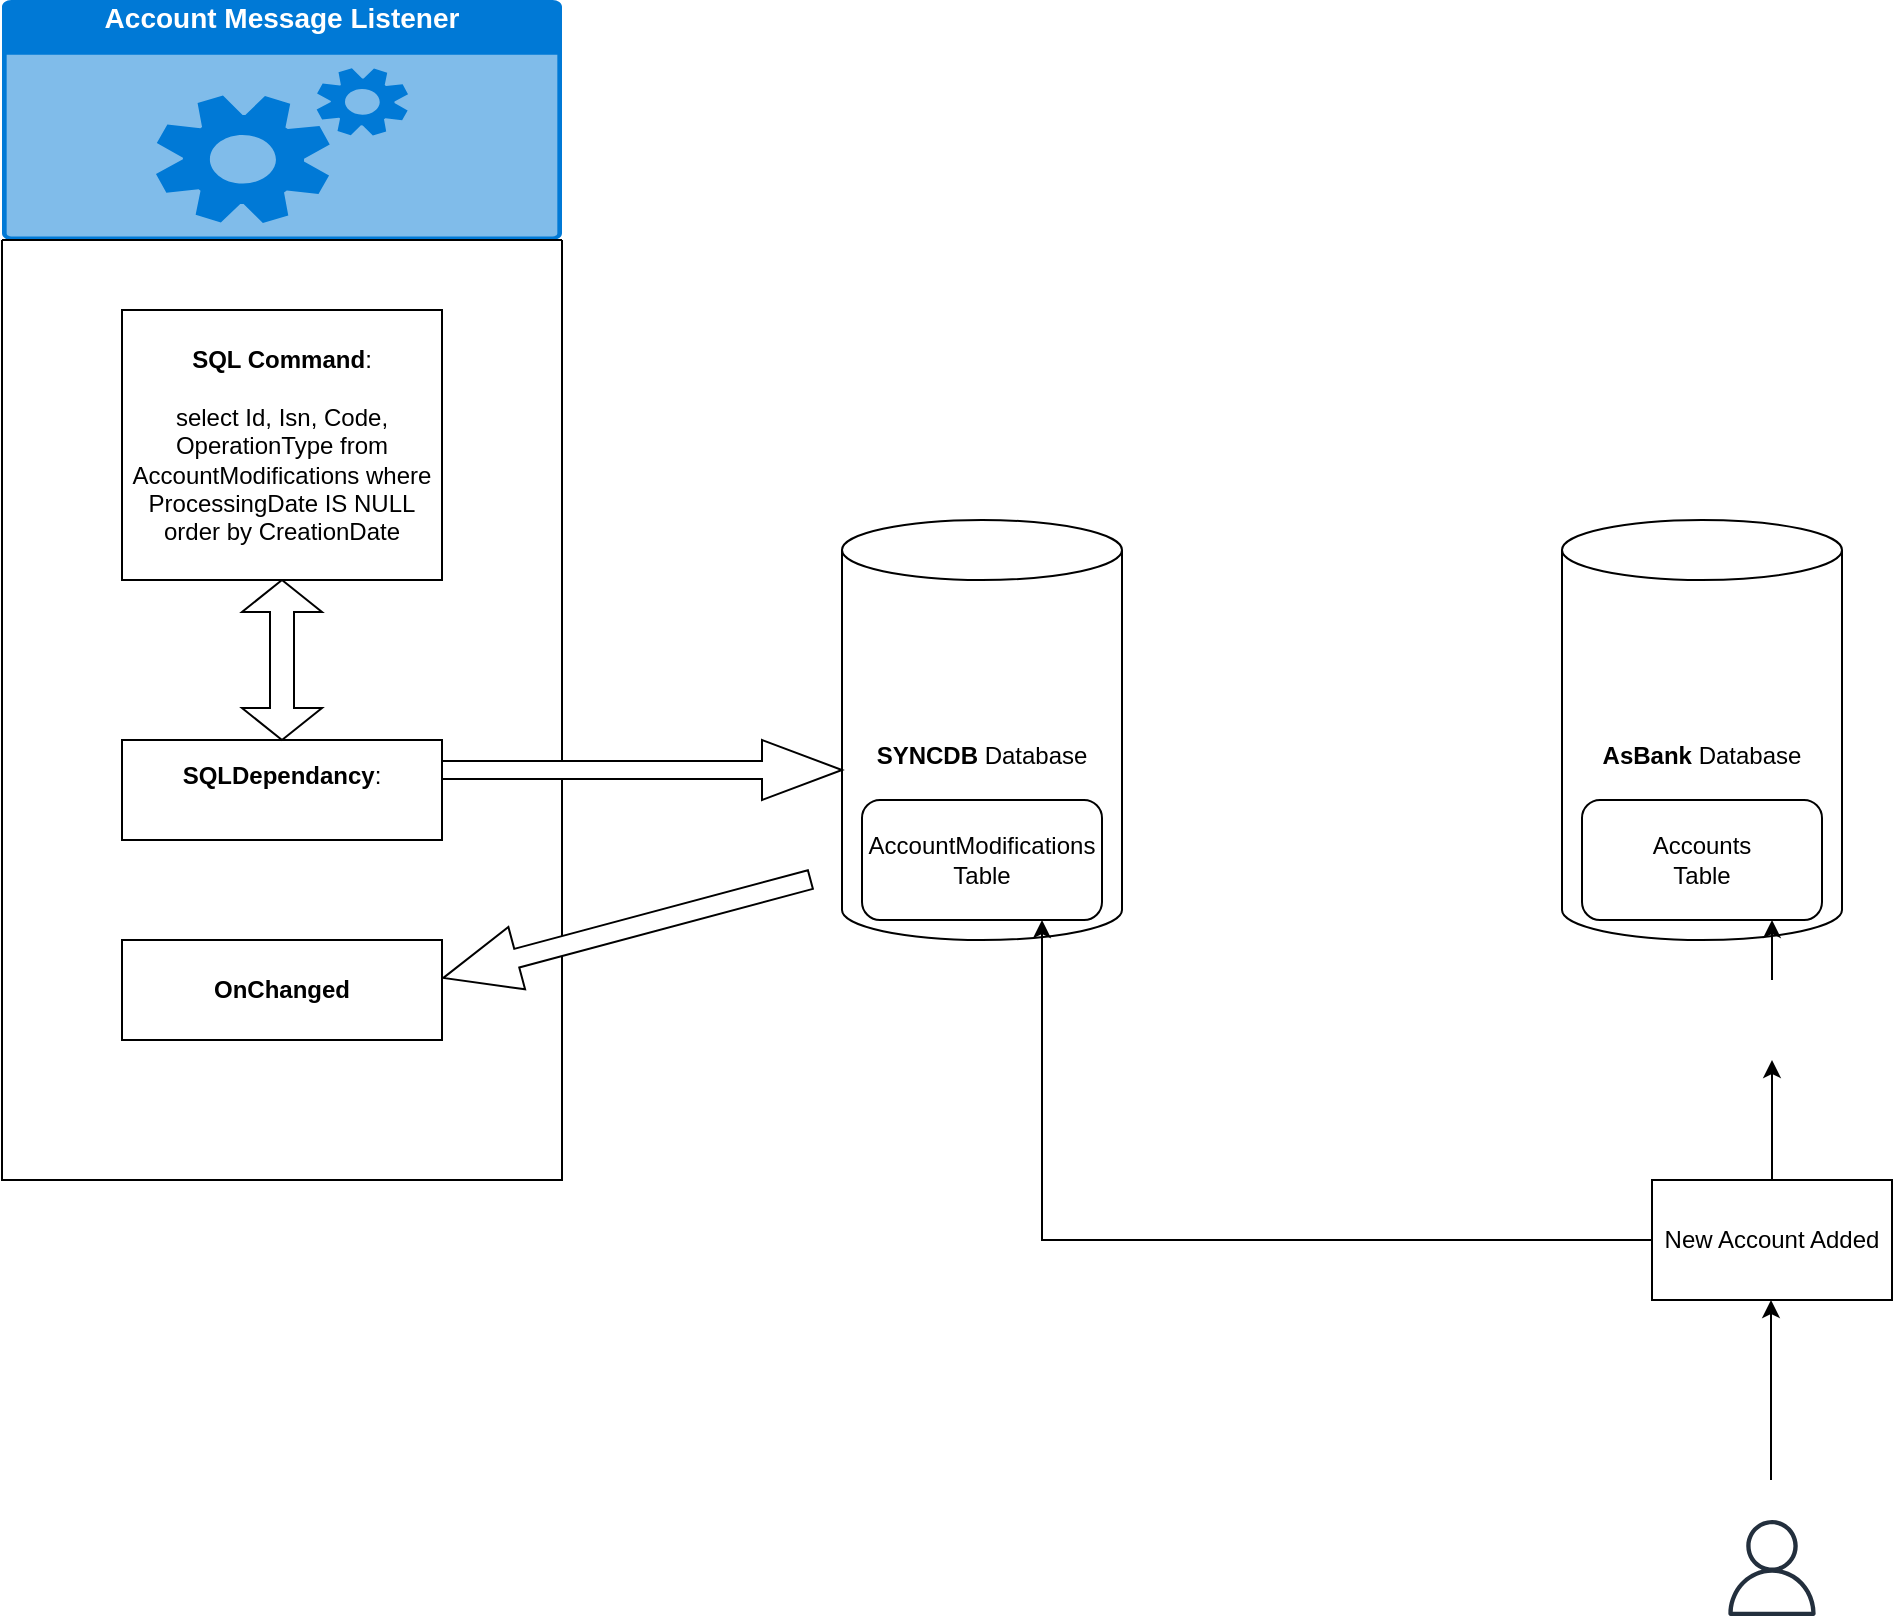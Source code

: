 <mxfile version="21.6.8" type="github">
  <diagram name="Page-1" id="QJOEYCSLqYLVN1eVIgFy">
    <mxGraphModel dx="2534" dy="1604" grid="1" gridSize="10" guides="1" tooltips="1" connect="1" arrows="1" fold="1" page="1" pageScale="1" pageWidth="1100" pageHeight="850" math="0" shadow="0">
      <root>
        <mxCell id="0" />
        <mxCell id="1" parent="0" />
        <mxCell id="8JrtuuLw-dLxMZOL-CEo-2" value="&lt;b&gt;AsBank &lt;/b&gt;Database" style="shape=cylinder3;whiteSpace=wrap;html=1;boundedLbl=1;backgroundOutline=1;size=15;" vertex="1" parent="1">
          <mxGeometry x="700" y="70" width="140" height="210" as="geometry" />
        </mxCell>
        <mxCell id="8JrtuuLw-dLxMZOL-CEo-3" value="Accounts &lt;br&gt;Table" style="rounded=1;whiteSpace=wrap;html=1;" vertex="1" parent="1">
          <mxGeometry x="710" y="210" width="120" height="60" as="geometry" />
        </mxCell>
        <mxCell id="8JrtuuLw-dLxMZOL-CEo-4" value="&lt;b&gt;SYNCDB&lt;/b&gt; Database" style="shape=cylinder3;whiteSpace=wrap;html=1;boundedLbl=1;backgroundOutline=1;size=15;" vertex="1" parent="1">
          <mxGeometry x="340" y="70" width="140" height="210" as="geometry" />
        </mxCell>
        <mxCell id="8JrtuuLw-dLxMZOL-CEo-5" value="AccountModifications &lt;br&gt;Table" style="rounded=1;whiteSpace=wrap;html=1;" vertex="1" parent="1">
          <mxGeometry x="350" y="210" width="120" height="60" as="geometry" />
        </mxCell>
        <mxCell id="8JrtuuLw-dLxMZOL-CEo-6" value="" style="sketch=0;outlineConnect=0;fontColor=#232F3E;gradientColor=none;fillColor=#232F3D;strokeColor=none;dashed=0;verticalLabelPosition=bottom;verticalAlign=top;align=center;html=1;fontSize=12;fontStyle=0;aspect=fixed;pointerEvents=1;shape=mxgraph.aws4.user;" vertex="1" parent="1">
          <mxGeometry x="781" y="570" width="48" height="48" as="geometry" />
        </mxCell>
        <mxCell id="8JrtuuLw-dLxMZOL-CEo-10" value="" style="endArrow=classic;html=1;rounded=0;" edge="1" parent="1">
          <mxGeometry width="50" height="50" relative="1" as="geometry">
            <mxPoint x="804.5" y="550" as="sourcePoint" />
            <mxPoint x="804.5" y="460" as="targetPoint" />
          </mxGeometry>
        </mxCell>
        <mxCell id="8JrtuuLw-dLxMZOL-CEo-14" style="edgeStyle=orthogonalEdgeStyle;rounded=0;orthogonalLoop=1;jettySize=auto;html=1;" edge="1" parent="1" source="8JrtuuLw-dLxMZOL-CEo-15">
          <mxGeometry relative="1" as="geometry">
            <mxPoint x="805" y="270" as="targetPoint" />
          </mxGeometry>
        </mxCell>
        <mxCell id="8JrtuuLw-dLxMZOL-CEo-18" style="edgeStyle=orthogonalEdgeStyle;rounded=0;orthogonalLoop=1;jettySize=auto;html=1;" edge="1" parent="1" source="8JrtuuLw-dLxMZOL-CEo-11" target="8JrtuuLw-dLxMZOL-CEo-5">
          <mxGeometry relative="1" as="geometry">
            <Array as="points">
              <mxPoint x="440" y="430" />
            </Array>
          </mxGeometry>
        </mxCell>
        <mxCell id="8JrtuuLw-dLxMZOL-CEo-11" value="New Account Added" style="rounded=0;whiteSpace=wrap;html=1;" vertex="1" parent="1">
          <mxGeometry x="745" y="400" width="120" height="60" as="geometry" />
        </mxCell>
        <mxCell id="8JrtuuLw-dLxMZOL-CEo-16" value="" style="edgeStyle=orthogonalEdgeStyle;rounded=0;orthogonalLoop=1;jettySize=auto;html=1;" edge="1" parent="1" source="8JrtuuLw-dLxMZOL-CEo-11" target="8JrtuuLw-dLxMZOL-CEo-15">
          <mxGeometry relative="1" as="geometry">
            <mxPoint x="805" y="250" as="targetPoint" />
            <mxPoint x="805" y="400" as="sourcePoint" />
          </mxGeometry>
        </mxCell>
        <mxCell id="8JrtuuLw-dLxMZOL-CEo-15" value="" style="shape=image;html=1;verticalAlign=top;verticalLabelPosition=bottom;labelBackgroundColor=#ffffff;imageAspect=0;aspect=fixed;image=https://cdn0.iconfinder.com/data/icons/math-business-icon-set/93/1_1-128.png" vertex="1" parent="1">
          <mxGeometry x="785" y="300" width="40" height="40" as="geometry" />
        </mxCell>
        <mxCell id="8JrtuuLw-dLxMZOL-CEo-19" value="Account Message Listener" style="html=1;whiteSpace=wrap;strokeColor=none;fillColor=#0079D6;labelPosition=center;verticalLabelPosition=middle;verticalAlign=top;align=center;fontSize=14;outlineConnect=0;spacingTop=-6;fontColor=#FFFFFF;sketch=0;shape=mxgraph.sitemap.services;fontStyle=1" vertex="1" parent="1">
          <mxGeometry x="-80" y="-190" width="280" height="120" as="geometry" />
        </mxCell>
        <mxCell id="8JrtuuLw-dLxMZOL-CEo-21" value="" style="swimlane;startSize=0;" vertex="1" parent="1">
          <mxGeometry x="-80" y="-70" width="280" height="470" as="geometry" />
        </mxCell>
        <mxCell id="8JrtuuLw-dLxMZOL-CEo-22" value="&lt;b&gt;SQLDependancy&lt;/b&gt;:&lt;br&gt;&lt;br&gt;" style="rounded=0;whiteSpace=wrap;html=1;" vertex="1" parent="8JrtuuLw-dLxMZOL-CEo-21">
          <mxGeometry x="60" y="250" width="160" height="50" as="geometry" />
        </mxCell>
        <mxCell id="8JrtuuLw-dLxMZOL-CEo-23" value="" style="shape=doubleArrow;direction=south;whiteSpace=wrap;html=1;" vertex="1" parent="8JrtuuLw-dLxMZOL-CEo-21">
          <mxGeometry x="120" y="170" width="40" height="80" as="geometry" />
        </mxCell>
        <mxCell id="8JrtuuLw-dLxMZOL-CEo-24" value="&lt;b&gt;SQL Command&lt;/b&gt;:&lt;br&gt;&lt;br&gt;select Id, Isn, Code, OperationType from AccountModifications where ProcessingDate IS NULL order by CreationDate" style="rounded=0;whiteSpace=wrap;html=1;" vertex="1" parent="8JrtuuLw-dLxMZOL-CEo-21">
          <mxGeometry x="60" y="35" width="160" height="135" as="geometry" />
        </mxCell>
        <mxCell id="8JrtuuLw-dLxMZOL-CEo-25" value="&lt;b&gt;OnChanged&lt;/b&gt;" style="rounded=0;whiteSpace=wrap;html=1;" vertex="1" parent="8JrtuuLw-dLxMZOL-CEo-21">
          <mxGeometry x="60" y="350" width="160" height="50" as="geometry" />
        </mxCell>
        <mxCell id="8JrtuuLw-dLxMZOL-CEo-26" value="" style="shape=singleArrow;whiteSpace=wrap;html=1;" vertex="1" parent="1">
          <mxGeometry x="140" y="180" width="200" height="30" as="geometry" />
        </mxCell>
        <mxCell id="8JrtuuLw-dLxMZOL-CEo-27" value="" style="shape=singleArrow;direction=west;whiteSpace=wrap;html=1;rotation=-15;" vertex="1" parent="1">
          <mxGeometry x="137.43" y="258.23" width="190" height="32.24" as="geometry" />
        </mxCell>
      </root>
    </mxGraphModel>
  </diagram>
</mxfile>
